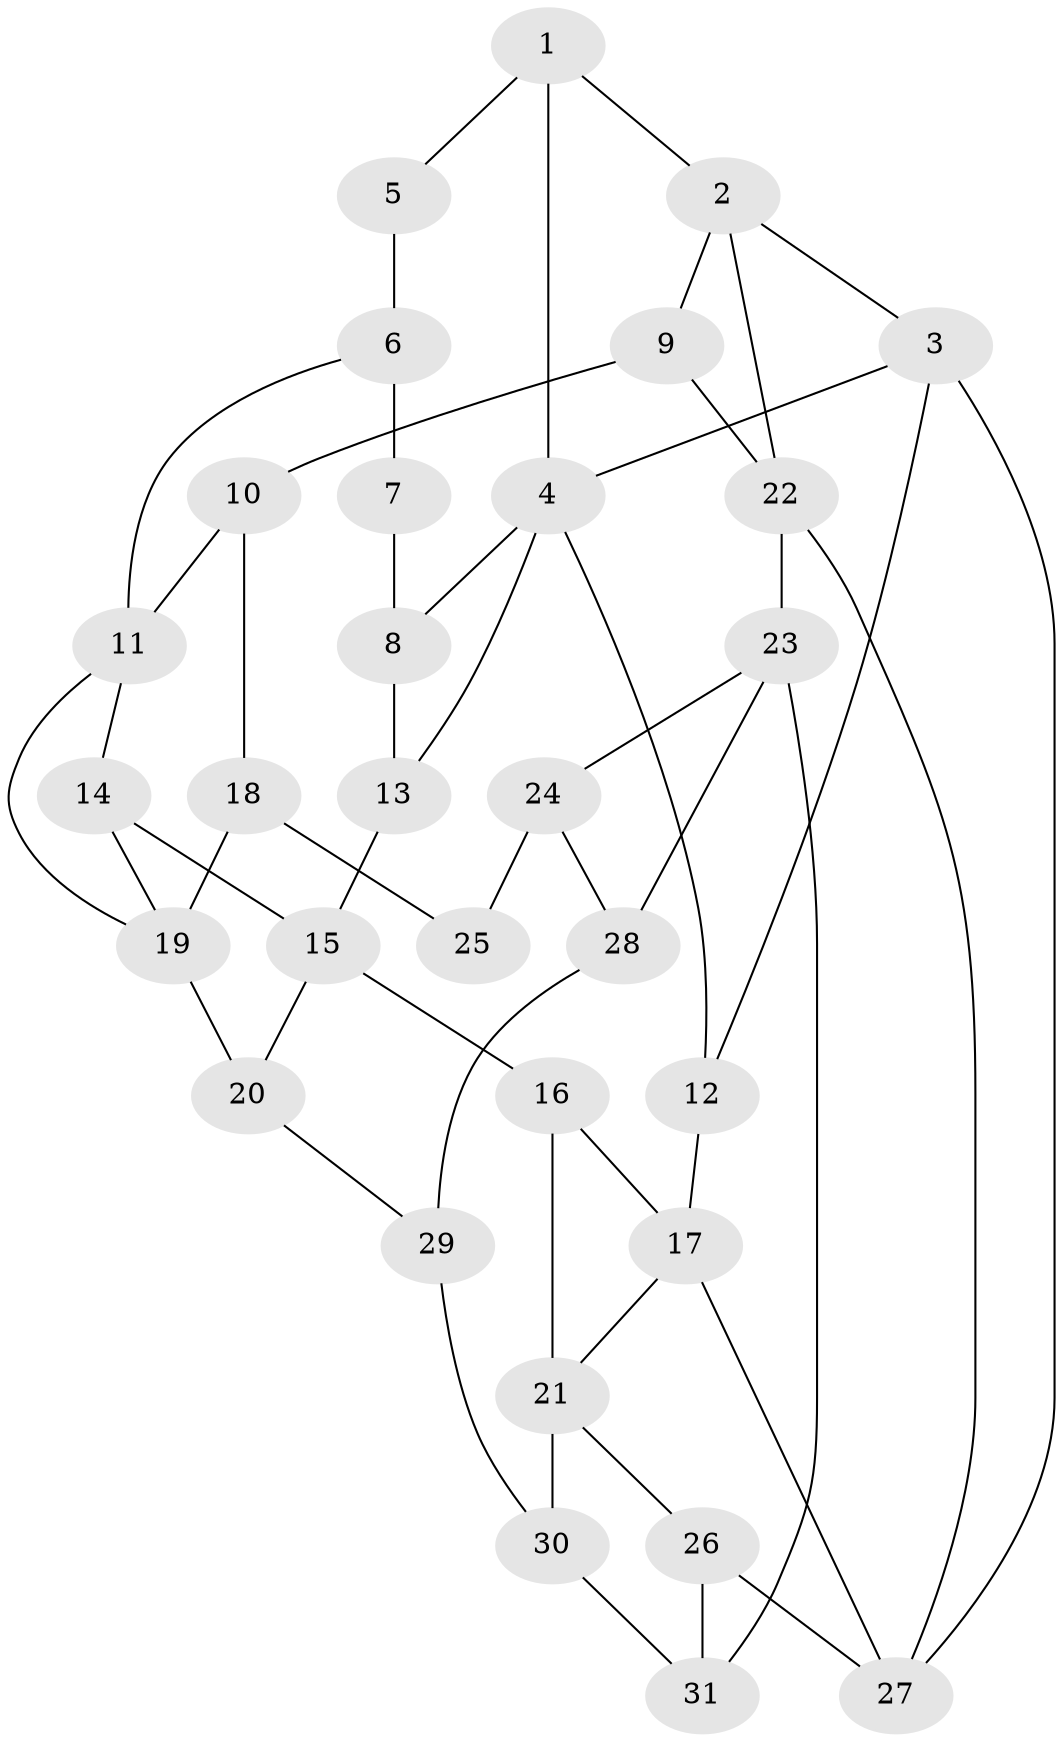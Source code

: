 // original degree distribution, {3: 0.02702702702702703, 4: 0.25675675675675674, 5: 0.4864864864864865, 6: 0.22972972972972974}
// Generated by graph-tools (version 1.1) at 2025/54/03/04/25 22:54:11]
// undirected, 31 vertices, 51 edges
graph export_dot {
  node [color=gray90,style=filled];
  1;
  2;
  3;
  4;
  5;
  6;
  7;
  8;
  9;
  10;
  11;
  12;
  13;
  14;
  15;
  16;
  17;
  18;
  19;
  20;
  21;
  22;
  23;
  24;
  25;
  26;
  27;
  28;
  29;
  30;
  31;
  1 -- 2 [weight=1.0];
  1 -- 4 [weight=1.0];
  1 -- 5 [weight=1.0];
  2 -- 3 [weight=1.0];
  2 -- 9 [weight=1.0];
  2 -- 22 [weight=1.0];
  3 -- 4 [weight=1.0];
  3 -- 12 [weight=1.0];
  3 -- 27 [weight=1.0];
  4 -- 8 [weight=1.0];
  4 -- 12 [weight=1.0];
  4 -- 13 [weight=1.0];
  5 -- 6 [weight=2.0];
  6 -- 7 [weight=2.0];
  6 -- 11 [weight=2.0];
  7 -- 8 [weight=1.0];
  8 -- 13 [weight=1.0];
  9 -- 10 [weight=2.0];
  9 -- 22 [weight=2.0];
  10 -- 11 [weight=1.0];
  10 -- 18 [weight=2.0];
  11 -- 14 [weight=1.0];
  11 -- 19 [weight=1.0];
  12 -- 17 [weight=2.0];
  13 -- 15 [weight=1.0];
  14 -- 15 [weight=1.0];
  14 -- 19 [weight=1.0];
  15 -- 16 [weight=2.0];
  15 -- 20 [weight=1.0];
  16 -- 17 [weight=2.0];
  16 -- 21 [weight=1.0];
  17 -- 21 [weight=1.0];
  17 -- 27 [weight=1.0];
  18 -- 19 [weight=2.0];
  18 -- 25 [weight=2.0];
  19 -- 20 [weight=2.0];
  20 -- 29 [weight=1.0];
  21 -- 26 [weight=1.0];
  21 -- 30 [weight=2.0];
  22 -- 23 [weight=2.0];
  22 -- 27 [weight=1.0];
  23 -- 24 [weight=1.0];
  23 -- 28 [weight=1.0];
  23 -- 31 [weight=2.0];
  24 -- 25 [weight=1.0];
  24 -- 28 [weight=1.0];
  26 -- 27 [weight=2.0];
  26 -- 31 [weight=2.0];
  28 -- 29 [weight=1.0];
  29 -- 30 [weight=1.0];
  30 -- 31 [weight=2.0];
}
